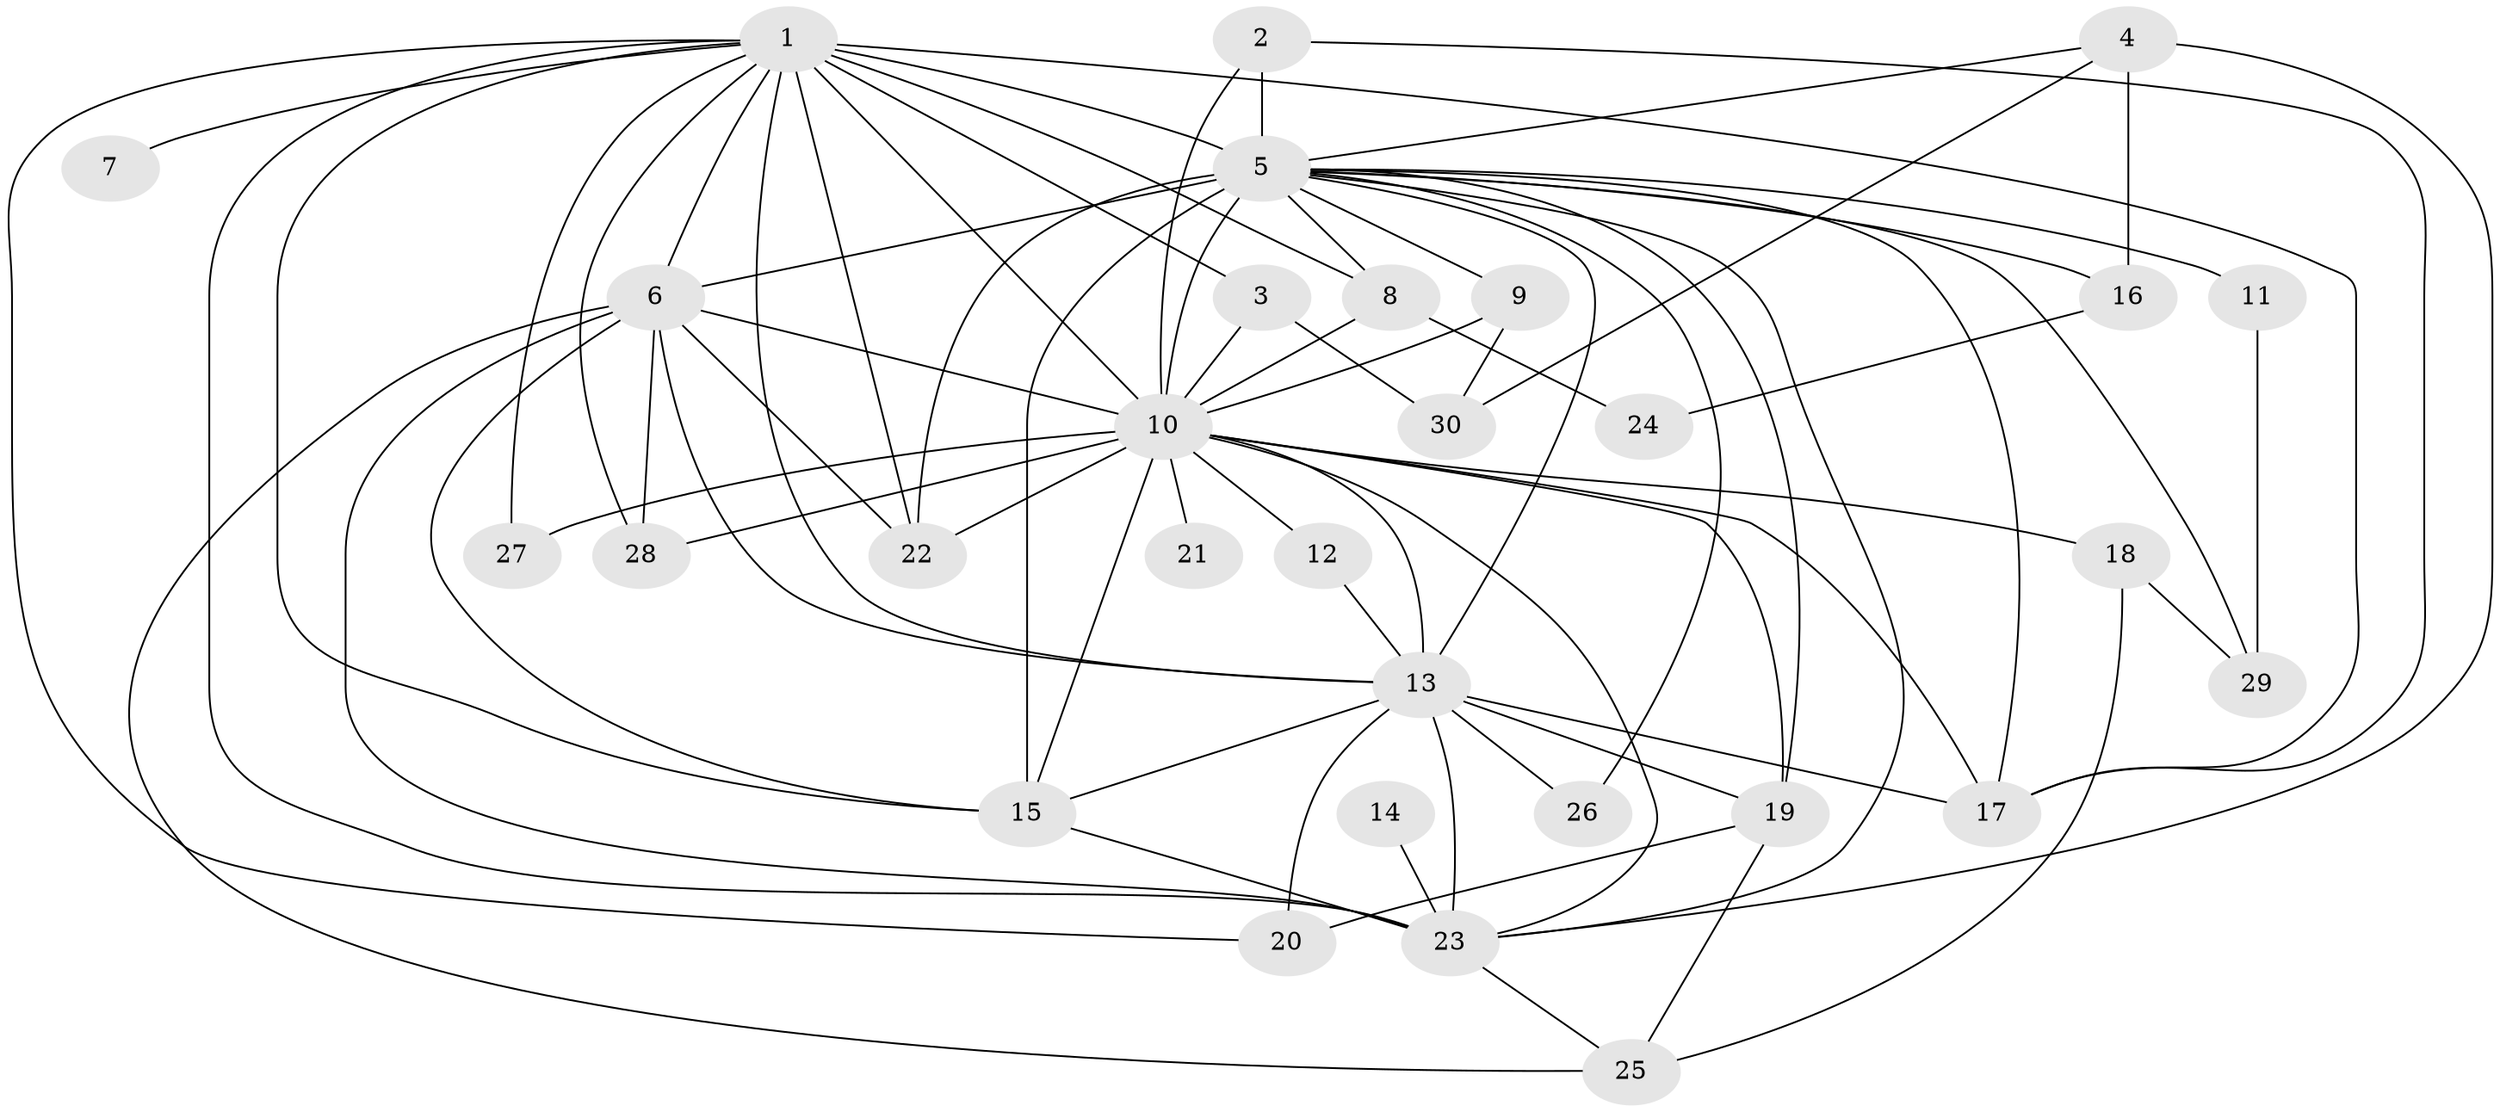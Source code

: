 // original degree distribution, {21: 0.016666666666666666, 15: 0.03333333333333333, 18: 0.016666666666666666, 13: 0.016666666666666666, 16: 0.016666666666666666, 14: 0.016666666666666666, 11: 0.03333333333333333, 26: 0.016666666666666666, 3: 0.18333333333333332, 2: 0.5166666666666667, 6: 0.016666666666666666, 5: 0.016666666666666666, 4: 0.1}
// Generated by graph-tools (version 1.1) at 2025/01/03/09/25 03:01:33]
// undirected, 30 vertices, 75 edges
graph export_dot {
graph [start="1"]
  node [color=gray90,style=filled];
  1;
  2;
  3;
  4;
  5;
  6;
  7;
  8;
  9;
  10;
  11;
  12;
  13;
  14;
  15;
  16;
  17;
  18;
  19;
  20;
  21;
  22;
  23;
  24;
  25;
  26;
  27;
  28;
  29;
  30;
  1 -- 3 [weight=1.0];
  1 -- 5 [weight=6.0];
  1 -- 6 [weight=2.0];
  1 -- 7 [weight=1.0];
  1 -- 8 [weight=1.0];
  1 -- 10 [weight=2.0];
  1 -- 13 [weight=2.0];
  1 -- 15 [weight=2.0];
  1 -- 17 [weight=1.0];
  1 -- 20 [weight=1.0];
  1 -- 22 [weight=1.0];
  1 -- 23 [weight=2.0];
  1 -- 27 [weight=1.0];
  1 -- 28 [weight=1.0];
  2 -- 5 [weight=1.0];
  2 -- 10 [weight=1.0];
  2 -- 17 [weight=1.0];
  3 -- 10 [weight=1.0];
  3 -- 30 [weight=1.0];
  4 -- 5 [weight=1.0];
  4 -- 16 [weight=2.0];
  4 -- 23 [weight=1.0];
  4 -- 30 [weight=1.0];
  5 -- 6 [weight=4.0];
  5 -- 8 [weight=1.0];
  5 -- 9 [weight=1.0];
  5 -- 10 [weight=5.0];
  5 -- 11 [weight=3.0];
  5 -- 13 [weight=4.0];
  5 -- 15 [weight=4.0];
  5 -- 16 [weight=1.0];
  5 -- 17 [weight=1.0];
  5 -- 19 [weight=1.0];
  5 -- 22 [weight=1.0];
  5 -- 23 [weight=3.0];
  5 -- 26 [weight=1.0];
  5 -- 29 [weight=1.0];
  6 -- 10 [weight=2.0];
  6 -- 13 [weight=1.0];
  6 -- 15 [weight=1.0];
  6 -- 22 [weight=1.0];
  6 -- 23 [weight=1.0];
  6 -- 25 [weight=1.0];
  6 -- 28 [weight=1.0];
  8 -- 10 [weight=1.0];
  8 -- 24 [weight=1.0];
  9 -- 10 [weight=1.0];
  9 -- 30 [weight=1.0];
  10 -- 12 [weight=1.0];
  10 -- 13 [weight=1.0];
  10 -- 15 [weight=1.0];
  10 -- 17 [weight=1.0];
  10 -- 18 [weight=1.0];
  10 -- 19 [weight=1.0];
  10 -- 21 [weight=1.0];
  10 -- 22 [weight=1.0];
  10 -- 23 [weight=1.0];
  10 -- 27 [weight=2.0];
  10 -- 28 [weight=1.0];
  11 -- 29 [weight=1.0];
  12 -- 13 [weight=1.0];
  13 -- 15 [weight=3.0];
  13 -- 17 [weight=1.0];
  13 -- 19 [weight=1.0];
  13 -- 20 [weight=1.0];
  13 -- 23 [weight=1.0];
  13 -- 26 [weight=1.0];
  14 -- 23 [weight=2.0];
  15 -- 23 [weight=2.0];
  16 -- 24 [weight=1.0];
  18 -- 25 [weight=1.0];
  18 -- 29 [weight=1.0];
  19 -- 20 [weight=1.0];
  19 -- 25 [weight=1.0];
  23 -- 25 [weight=1.0];
}

